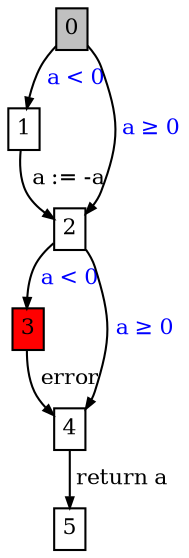 digraph {
	ranksep=0.10
	nodesep=0.12
	node[fontsize=10.5,shape=box,height=0.02,width=0.02,margin="0.05,0.05"]
	edge[fontsize=10.5,arrowsize=0.5]

	0 [label="0",style=filled,fillcolor=gray]
	1 [label="5"]
	2 [label="1"]
	3 [label="3",style=filled,fillcolor=red]
	4 [label="4"]
	5 [label="2"]


	4->1[label=" return a"]
	5->4[label=" a ≥ 0",fontcolor="#0000FF"]
	0->2[label=" a < 0",fontcolor="#0000FF"]
	2->5[label=" a := -a"]
	3->4[label=" error"]
	5->3[label=" a < 0",fontcolor="#0000FF"]
	0->5[label=" a ≥ 0",fontcolor="#0000FF"]
}